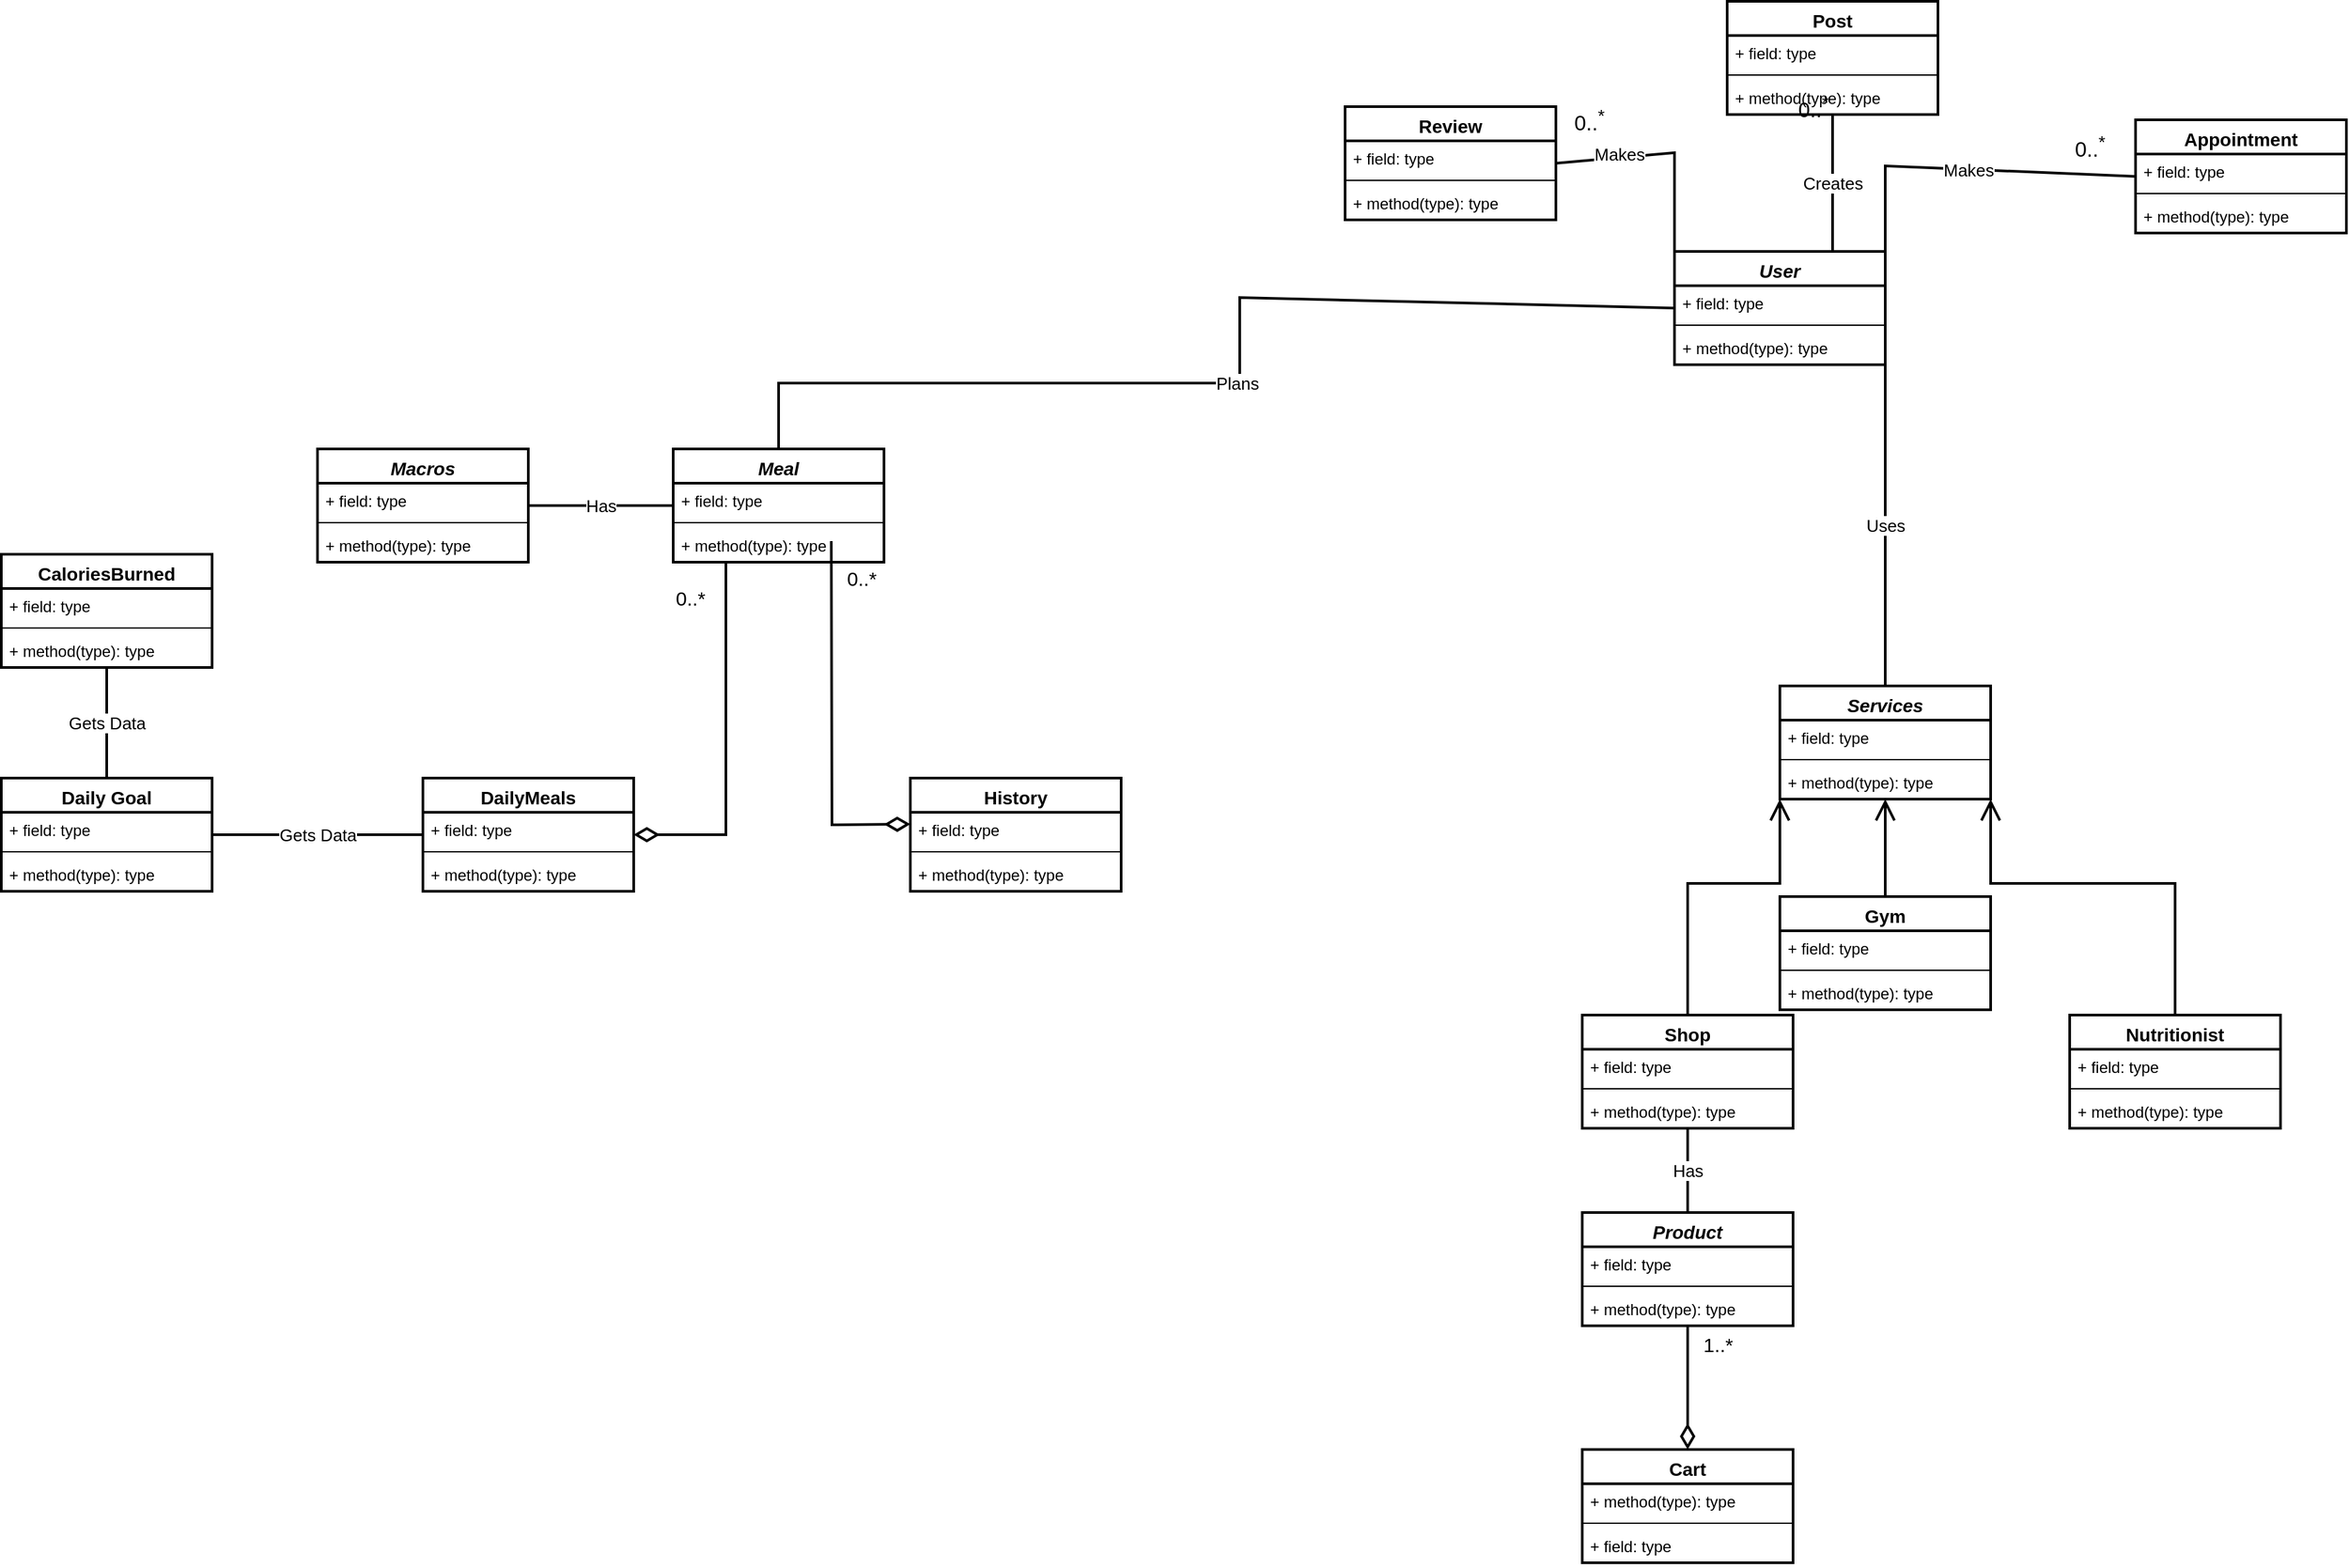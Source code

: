 <mxfile version="21.2.1" type="device">
  <diagram name="Page-1" id="IyLmuK7XYgP_e4JNh74U">
    <mxGraphModel dx="3118" dy="820" grid="1" gridSize="10" guides="1" tooltips="1" connect="1" arrows="1" fold="1" page="1" pageScale="1" pageWidth="850" pageHeight="1100" math="0" shadow="0">
      <root>
        <mxCell id="0" />
        <mxCell id="1" parent="0" />
        <mxCell id="JofhtbMi5FbcdTsGumgv-1" value="User" style="swimlane;fontStyle=3;align=center;verticalAlign=top;childLayout=stackLayout;horizontal=1;startSize=26;horizontalStack=0;resizeParent=1;resizeLast=0;collapsible=1;marginBottom=0;rounded=0;shadow=0;strokeWidth=2;fontSize=14;" vertex="1" parent="1">
          <mxGeometry x="80" y="200" width="160" height="86" as="geometry">
            <mxRectangle x="340" y="380" width="170" height="26" as="alternateBounds" />
          </mxGeometry>
        </mxCell>
        <mxCell id="JofhtbMi5FbcdTsGumgv-2" value="+ field: type" style="text;strokeColor=none;fillColor=none;align=left;verticalAlign=top;spacingLeft=4;spacingRight=4;overflow=hidden;rotatable=0;points=[[0,0.5],[1,0.5]];portConstraint=eastwest;whiteSpace=wrap;html=1;" vertex="1" parent="JofhtbMi5FbcdTsGumgv-1">
          <mxGeometry y="26" width="160" height="26" as="geometry" />
        </mxCell>
        <mxCell id="JofhtbMi5FbcdTsGumgv-3" value="" style="line;strokeWidth=1;fillColor=none;align=left;verticalAlign=middle;spacingTop=-1;spacingLeft=3;spacingRight=3;rotatable=0;labelPosition=right;points=[];portConstraint=eastwest;strokeColor=inherit;" vertex="1" parent="JofhtbMi5FbcdTsGumgv-1">
          <mxGeometry y="52" width="160" height="8" as="geometry" />
        </mxCell>
        <mxCell id="JofhtbMi5FbcdTsGumgv-4" value="+ method(type): type" style="text;strokeColor=none;fillColor=none;align=left;verticalAlign=top;spacingLeft=4;spacingRight=4;overflow=hidden;rotatable=0;points=[[0,0.5],[1,0.5]];portConstraint=eastwest;whiteSpace=wrap;html=1;" vertex="1" parent="JofhtbMi5FbcdTsGumgv-1">
          <mxGeometry y="60" width="160" height="26" as="geometry" />
        </mxCell>
        <mxCell id="JofhtbMi5FbcdTsGumgv-5" value="Meal" style="swimlane;fontStyle=3;align=center;verticalAlign=top;childLayout=stackLayout;horizontal=1;startSize=26;horizontalStack=0;resizeParent=1;resizeLast=0;collapsible=1;marginBottom=0;rounded=0;shadow=0;strokeWidth=2;fontSize=14;" vertex="1" parent="1">
          <mxGeometry x="-680" y="350" width="160" height="86" as="geometry">
            <mxRectangle x="340" y="380" width="170" height="26" as="alternateBounds" />
          </mxGeometry>
        </mxCell>
        <mxCell id="JofhtbMi5FbcdTsGumgv-6" value="+ field: type" style="text;strokeColor=none;fillColor=none;align=left;verticalAlign=top;spacingLeft=4;spacingRight=4;overflow=hidden;rotatable=0;points=[[0,0.5],[1,0.5]];portConstraint=eastwest;whiteSpace=wrap;html=1;" vertex="1" parent="JofhtbMi5FbcdTsGumgv-5">
          <mxGeometry y="26" width="160" height="26" as="geometry" />
        </mxCell>
        <mxCell id="JofhtbMi5FbcdTsGumgv-7" value="" style="line;strokeWidth=1;fillColor=none;align=left;verticalAlign=middle;spacingTop=-1;spacingLeft=3;spacingRight=3;rotatable=0;labelPosition=right;points=[];portConstraint=eastwest;strokeColor=inherit;" vertex="1" parent="JofhtbMi5FbcdTsGumgv-5">
          <mxGeometry y="52" width="160" height="8" as="geometry" />
        </mxCell>
        <mxCell id="JofhtbMi5FbcdTsGumgv-8" value="+ method(type): type" style="text;strokeColor=none;fillColor=none;align=left;verticalAlign=top;spacingLeft=4;spacingRight=4;overflow=hidden;rotatable=0;points=[[0,0.5],[1,0.5]];portConstraint=eastwest;whiteSpace=wrap;html=1;" vertex="1" parent="JofhtbMi5FbcdTsGumgv-5">
          <mxGeometry y="60" width="160" height="26" as="geometry" />
        </mxCell>
        <mxCell id="JofhtbMi5FbcdTsGumgv-9" value="DailyMeals" style="swimlane;fontStyle=1;align=center;verticalAlign=top;childLayout=stackLayout;horizontal=1;startSize=26;horizontalStack=0;resizeParent=1;resizeLast=0;collapsible=1;marginBottom=0;rounded=0;shadow=0;strokeWidth=2;fontSize=14;" vertex="1" parent="1">
          <mxGeometry x="-870" y="600" width="160" height="86" as="geometry">
            <mxRectangle x="340" y="380" width="170" height="26" as="alternateBounds" />
          </mxGeometry>
        </mxCell>
        <mxCell id="JofhtbMi5FbcdTsGumgv-10" value="+ field: type" style="text;strokeColor=none;fillColor=none;align=left;verticalAlign=top;spacingLeft=4;spacingRight=4;overflow=hidden;rotatable=0;points=[[0,0.5],[1,0.5]];portConstraint=eastwest;whiteSpace=wrap;html=1;" vertex="1" parent="JofhtbMi5FbcdTsGumgv-9">
          <mxGeometry y="26" width="160" height="26" as="geometry" />
        </mxCell>
        <mxCell id="JofhtbMi5FbcdTsGumgv-11" value="" style="line;strokeWidth=1;fillColor=none;align=left;verticalAlign=middle;spacingTop=-1;spacingLeft=3;spacingRight=3;rotatable=0;labelPosition=right;points=[];portConstraint=eastwest;strokeColor=inherit;" vertex="1" parent="JofhtbMi5FbcdTsGumgv-9">
          <mxGeometry y="52" width="160" height="8" as="geometry" />
        </mxCell>
        <mxCell id="JofhtbMi5FbcdTsGumgv-12" value="+ method(type): type" style="text;strokeColor=none;fillColor=none;align=left;verticalAlign=top;spacingLeft=4;spacingRight=4;overflow=hidden;rotatable=0;points=[[0,0.5],[1,0.5]];portConstraint=eastwest;whiteSpace=wrap;html=1;" vertex="1" parent="JofhtbMi5FbcdTsGumgv-9">
          <mxGeometry y="60" width="160" height="26" as="geometry" />
        </mxCell>
        <mxCell id="JofhtbMi5FbcdTsGumgv-13" value="Nutritionist" style="swimlane;fontStyle=1;align=center;verticalAlign=top;childLayout=stackLayout;horizontal=1;startSize=26;horizontalStack=0;resizeParent=1;resizeLast=0;collapsible=1;marginBottom=0;rounded=0;shadow=0;strokeWidth=2;fontSize=14;" vertex="1" parent="1">
          <mxGeometry x="380" y="780" width="160" height="86" as="geometry">
            <mxRectangle x="340" y="380" width="170" height="26" as="alternateBounds" />
          </mxGeometry>
        </mxCell>
        <mxCell id="JofhtbMi5FbcdTsGumgv-14" value="+ field: type" style="text;strokeColor=none;fillColor=none;align=left;verticalAlign=top;spacingLeft=4;spacingRight=4;overflow=hidden;rotatable=0;points=[[0,0.5],[1,0.5]];portConstraint=eastwest;whiteSpace=wrap;html=1;" vertex="1" parent="JofhtbMi5FbcdTsGumgv-13">
          <mxGeometry y="26" width="160" height="26" as="geometry" />
        </mxCell>
        <mxCell id="JofhtbMi5FbcdTsGumgv-15" value="" style="line;strokeWidth=1;fillColor=none;align=left;verticalAlign=middle;spacingTop=-1;spacingLeft=3;spacingRight=3;rotatable=0;labelPosition=right;points=[];portConstraint=eastwest;strokeColor=inherit;" vertex="1" parent="JofhtbMi5FbcdTsGumgv-13">
          <mxGeometry y="52" width="160" height="8" as="geometry" />
        </mxCell>
        <mxCell id="JofhtbMi5FbcdTsGumgv-16" value="+ method(type): type" style="text;strokeColor=none;fillColor=none;align=left;verticalAlign=top;spacingLeft=4;spacingRight=4;overflow=hidden;rotatable=0;points=[[0,0.5],[1,0.5]];portConstraint=eastwest;whiteSpace=wrap;html=1;" vertex="1" parent="JofhtbMi5FbcdTsGumgv-13">
          <mxGeometry y="60" width="160" height="26" as="geometry" />
        </mxCell>
        <mxCell id="JofhtbMi5FbcdTsGumgv-17" value="Appointment" style="swimlane;fontStyle=1;align=center;verticalAlign=top;childLayout=stackLayout;horizontal=1;startSize=26;horizontalStack=0;resizeParent=1;resizeLast=0;collapsible=1;marginBottom=0;rounded=0;shadow=0;strokeWidth=2;fontSize=14;" vertex="1" parent="1">
          <mxGeometry x="430" y="100" width="160" height="86" as="geometry">
            <mxRectangle x="340" y="380" width="170" height="26" as="alternateBounds" />
          </mxGeometry>
        </mxCell>
        <mxCell id="JofhtbMi5FbcdTsGumgv-18" value="+ field: type" style="text;strokeColor=none;fillColor=none;align=left;verticalAlign=top;spacingLeft=4;spacingRight=4;overflow=hidden;rotatable=0;points=[[0,0.5],[1,0.5]];portConstraint=eastwest;whiteSpace=wrap;html=1;" vertex="1" parent="JofhtbMi5FbcdTsGumgv-17">
          <mxGeometry y="26" width="160" height="26" as="geometry" />
        </mxCell>
        <mxCell id="JofhtbMi5FbcdTsGumgv-19" value="" style="line;strokeWidth=1;fillColor=none;align=left;verticalAlign=middle;spacingTop=-1;spacingLeft=3;spacingRight=3;rotatable=0;labelPosition=right;points=[];portConstraint=eastwest;strokeColor=inherit;" vertex="1" parent="JofhtbMi5FbcdTsGumgv-17">
          <mxGeometry y="52" width="160" height="8" as="geometry" />
        </mxCell>
        <mxCell id="JofhtbMi5FbcdTsGumgv-20" value="+ method(type): type" style="text;strokeColor=none;fillColor=none;align=left;verticalAlign=top;spacingLeft=4;spacingRight=4;overflow=hidden;rotatable=0;points=[[0,0.5],[1,0.5]];portConstraint=eastwest;whiteSpace=wrap;html=1;" vertex="1" parent="JofhtbMi5FbcdTsGumgv-17">
          <mxGeometry y="60" width="160" height="26" as="geometry" />
        </mxCell>
        <mxCell id="JofhtbMi5FbcdTsGumgv-21" value="Shop" style="swimlane;fontStyle=1;align=center;verticalAlign=top;childLayout=stackLayout;horizontal=1;startSize=26;horizontalStack=0;resizeParent=1;resizeLast=0;collapsible=1;marginBottom=0;rounded=0;shadow=0;strokeWidth=2;fontSize=14;" vertex="1" parent="1">
          <mxGeometry x="10" y="780" width="160" height="86" as="geometry">
            <mxRectangle x="340" y="380" width="170" height="26" as="alternateBounds" />
          </mxGeometry>
        </mxCell>
        <mxCell id="JofhtbMi5FbcdTsGumgv-22" value="+ field: type" style="text;strokeColor=none;fillColor=none;align=left;verticalAlign=top;spacingLeft=4;spacingRight=4;overflow=hidden;rotatable=0;points=[[0,0.5],[1,0.5]];portConstraint=eastwest;whiteSpace=wrap;html=1;" vertex="1" parent="JofhtbMi5FbcdTsGumgv-21">
          <mxGeometry y="26" width="160" height="26" as="geometry" />
        </mxCell>
        <mxCell id="JofhtbMi5FbcdTsGumgv-23" value="" style="line;strokeWidth=1;fillColor=none;align=left;verticalAlign=middle;spacingTop=-1;spacingLeft=3;spacingRight=3;rotatable=0;labelPosition=right;points=[];portConstraint=eastwest;strokeColor=inherit;" vertex="1" parent="JofhtbMi5FbcdTsGumgv-21">
          <mxGeometry y="52" width="160" height="8" as="geometry" />
        </mxCell>
        <mxCell id="JofhtbMi5FbcdTsGumgv-24" value="+ method(type): type" style="text;strokeColor=none;fillColor=none;align=left;verticalAlign=top;spacingLeft=4;spacingRight=4;overflow=hidden;rotatable=0;points=[[0,0.5],[1,0.5]];portConstraint=eastwest;whiteSpace=wrap;html=1;" vertex="1" parent="JofhtbMi5FbcdTsGumgv-21">
          <mxGeometry y="60" width="160" height="26" as="geometry" />
        </mxCell>
        <mxCell id="JofhtbMi5FbcdTsGumgv-25" value="Product" style="swimlane;fontStyle=3;align=center;verticalAlign=top;childLayout=stackLayout;horizontal=1;startSize=26;horizontalStack=0;resizeParent=1;resizeLast=0;collapsible=1;marginBottom=0;rounded=0;shadow=0;strokeWidth=2;fontSize=14;" vertex="1" parent="1">
          <mxGeometry x="10" y="930" width="160" height="86" as="geometry">
            <mxRectangle x="340" y="380" width="170" height="26" as="alternateBounds" />
          </mxGeometry>
        </mxCell>
        <mxCell id="JofhtbMi5FbcdTsGumgv-26" value="+ field: type" style="text;strokeColor=none;fillColor=none;align=left;verticalAlign=top;spacingLeft=4;spacingRight=4;overflow=hidden;rotatable=0;points=[[0,0.5],[1,0.5]];portConstraint=eastwest;whiteSpace=wrap;html=1;" vertex="1" parent="JofhtbMi5FbcdTsGumgv-25">
          <mxGeometry y="26" width="160" height="26" as="geometry" />
        </mxCell>
        <mxCell id="JofhtbMi5FbcdTsGumgv-27" value="" style="line;strokeWidth=1;fillColor=none;align=left;verticalAlign=middle;spacingTop=-1;spacingLeft=3;spacingRight=3;rotatable=0;labelPosition=right;points=[];portConstraint=eastwest;strokeColor=inherit;" vertex="1" parent="JofhtbMi5FbcdTsGumgv-25">
          <mxGeometry y="52" width="160" height="8" as="geometry" />
        </mxCell>
        <mxCell id="JofhtbMi5FbcdTsGumgv-28" value="+ method(type): type" style="text;strokeColor=none;fillColor=none;align=left;verticalAlign=top;spacingLeft=4;spacingRight=4;overflow=hidden;rotatable=0;points=[[0,0.5],[1,0.5]];portConstraint=eastwest;whiteSpace=wrap;html=1;" vertex="1" parent="JofhtbMi5FbcdTsGumgv-25">
          <mxGeometry y="60" width="160" height="26" as="geometry" />
        </mxCell>
        <mxCell id="JofhtbMi5FbcdTsGumgv-29" value="Cart" style="swimlane;fontStyle=1;align=center;verticalAlign=top;childLayout=stackLayout;horizontal=1;startSize=26;horizontalStack=0;resizeParent=1;resizeLast=0;collapsible=1;marginBottom=0;rounded=0;shadow=0;strokeWidth=2;fontSize=14;" vertex="1" parent="1">
          <mxGeometry x="10" y="1110" width="160" height="86" as="geometry">
            <mxRectangle x="340" y="380" width="170" height="26" as="alternateBounds" />
          </mxGeometry>
        </mxCell>
        <mxCell id="JofhtbMi5FbcdTsGumgv-30" value="+ method(type): type" style="text;strokeColor=none;fillColor=none;align=left;verticalAlign=top;spacingLeft=4;spacingRight=4;overflow=hidden;rotatable=0;points=[[0,0.5],[1,0.5]];portConstraint=eastwest;whiteSpace=wrap;html=1;" vertex="1" parent="JofhtbMi5FbcdTsGumgv-29">
          <mxGeometry y="26" width="160" height="26" as="geometry" />
        </mxCell>
        <mxCell id="JofhtbMi5FbcdTsGumgv-31" value="" style="line;strokeWidth=1;fillColor=none;align=left;verticalAlign=middle;spacingTop=-1;spacingLeft=3;spacingRight=3;rotatable=0;labelPosition=right;points=[];portConstraint=eastwest;strokeColor=inherit;" vertex="1" parent="JofhtbMi5FbcdTsGumgv-29">
          <mxGeometry y="52" width="160" height="8" as="geometry" />
        </mxCell>
        <mxCell id="JofhtbMi5FbcdTsGumgv-32" value="+ field: type" style="text;strokeColor=none;fillColor=none;align=left;verticalAlign=top;spacingLeft=4;spacingRight=4;overflow=hidden;rotatable=0;points=[[0,0.5],[1,0.5]];portConstraint=eastwest;whiteSpace=wrap;html=1;" vertex="1" parent="JofhtbMi5FbcdTsGumgv-29">
          <mxGeometry y="60" width="160" height="26" as="geometry" />
        </mxCell>
        <mxCell id="JofhtbMi5FbcdTsGumgv-33" value="Gym" style="swimlane;fontStyle=1;align=center;verticalAlign=top;childLayout=stackLayout;horizontal=1;startSize=26;horizontalStack=0;resizeParent=1;resizeLast=0;collapsible=1;marginBottom=0;rounded=0;shadow=0;strokeWidth=2;fontSize=14;" vertex="1" parent="1">
          <mxGeometry x="160" y="690" width="160" height="86" as="geometry">
            <mxRectangle x="340" y="380" width="170" height="26" as="alternateBounds" />
          </mxGeometry>
        </mxCell>
        <mxCell id="JofhtbMi5FbcdTsGumgv-34" value="+ field: type" style="text;strokeColor=none;fillColor=none;align=left;verticalAlign=top;spacingLeft=4;spacingRight=4;overflow=hidden;rotatable=0;points=[[0,0.5],[1,0.5]];portConstraint=eastwest;whiteSpace=wrap;html=1;" vertex="1" parent="JofhtbMi5FbcdTsGumgv-33">
          <mxGeometry y="26" width="160" height="26" as="geometry" />
        </mxCell>
        <mxCell id="JofhtbMi5FbcdTsGumgv-35" value="" style="line;strokeWidth=1;fillColor=none;align=left;verticalAlign=middle;spacingTop=-1;spacingLeft=3;spacingRight=3;rotatable=0;labelPosition=right;points=[];portConstraint=eastwest;strokeColor=inherit;" vertex="1" parent="JofhtbMi5FbcdTsGumgv-33">
          <mxGeometry y="52" width="160" height="8" as="geometry" />
        </mxCell>
        <mxCell id="JofhtbMi5FbcdTsGumgv-36" value="+ method(type): type" style="text;strokeColor=none;fillColor=none;align=left;verticalAlign=top;spacingLeft=4;spacingRight=4;overflow=hidden;rotatable=0;points=[[0,0.5],[1,0.5]];portConstraint=eastwest;whiteSpace=wrap;html=1;" vertex="1" parent="JofhtbMi5FbcdTsGumgv-33">
          <mxGeometry y="60" width="160" height="26" as="geometry" />
        </mxCell>
        <mxCell id="JofhtbMi5FbcdTsGumgv-37" value="CaloriesBurned" style="swimlane;fontStyle=1;align=center;verticalAlign=top;childLayout=stackLayout;horizontal=1;startSize=26;horizontalStack=0;resizeParent=1;resizeLast=0;collapsible=1;marginBottom=0;rounded=0;shadow=0;strokeWidth=2;fontSize=14;" vertex="1" parent="1">
          <mxGeometry x="-1190" y="430" width="160" height="86" as="geometry">
            <mxRectangle x="340" y="380" width="170" height="26" as="alternateBounds" />
          </mxGeometry>
        </mxCell>
        <mxCell id="JofhtbMi5FbcdTsGumgv-38" value="+ field: type" style="text;strokeColor=none;fillColor=none;align=left;verticalAlign=top;spacingLeft=4;spacingRight=4;overflow=hidden;rotatable=0;points=[[0,0.5],[1,0.5]];portConstraint=eastwest;whiteSpace=wrap;html=1;" vertex="1" parent="JofhtbMi5FbcdTsGumgv-37">
          <mxGeometry y="26" width="160" height="26" as="geometry" />
        </mxCell>
        <mxCell id="JofhtbMi5FbcdTsGumgv-39" value="" style="line;strokeWidth=1;fillColor=none;align=left;verticalAlign=middle;spacingTop=-1;spacingLeft=3;spacingRight=3;rotatable=0;labelPosition=right;points=[];portConstraint=eastwest;strokeColor=inherit;" vertex="1" parent="JofhtbMi5FbcdTsGumgv-37">
          <mxGeometry y="52" width="160" height="8" as="geometry" />
        </mxCell>
        <mxCell id="JofhtbMi5FbcdTsGumgv-40" value="+ method(type): type" style="text;strokeColor=none;fillColor=none;align=left;verticalAlign=top;spacingLeft=4;spacingRight=4;overflow=hidden;rotatable=0;points=[[0,0.5],[1,0.5]];portConstraint=eastwest;whiteSpace=wrap;html=1;" vertex="1" parent="JofhtbMi5FbcdTsGumgv-37">
          <mxGeometry y="60" width="160" height="26" as="geometry" />
        </mxCell>
        <mxCell id="JofhtbMi5FbcdTsGumgv-41" value="History" style="swimlane;fontStyle=1;align=center;verticalAlign=top;childLayout=stackLayout;horizontal=1;startSize=26;horizontalStack=0;resizeParent=1;resizeLast=0;collapsible=1;marginBottom=0;rounded=0;shadow=0;strokeWidth=2;fontSize=14;" vertex="1" parent="1">
          <mxGeometry x="-500" y="600" width="160" height="86" as="geometry">
            <mxRectangle x="340" y="380" width="170" height="26" as="alternateBounds" />
          </mxGeometry>
        </mxCell>
        <mxCell id="JofhtbMi5FbcdTsGumgv-42" value="+ field: type" style="text;strokeColor=none;fillColor=none;align=left;verticalAlign=top;spacingLeft=4;spacingRight=4;overflow=hidden;rotatable=0;points=[[0,0.5],[1,0.5]];portConstraint=eastwest;whiteSpace=wrap;html=1;" vertex="1" parent="JofhtbMi5FbcdTsGumgv-41">
          <mxGeometry y="26" width="160" height="26" as="geometry" />
        </mxCell>
        <mxCell id="JofhtbMi5FbcdTsGumgv-43" value="" style="line;strokeWidth=1;fillColor=none;align=left;verticalAlign=middle;spacingTop=-1;spacingLeft=3;spacingRight=3;rotatable=0;labelPosition=right;points=[];portConstraint=eastwest;strokeColor=inherit;" vertex="1" parent="JofhtbMi5FbcdTsGumgv-41">
          <mxGeometry y="52" width="160" height="8" as="geometry" />
        </mxCell>
        <mxCell id="JofhtbMi5FbcdTsGumgv-44" value="+ method(type): type" style="text;strokeColor=none;fillColor=none;align=left;verticalAlign=top;spacingLeft=4;spacingRight=4;overflow=hidden;rotatable=0;points=[[0,0.5],[1,0.5]];portConstraint=eastwest;whiteSpace=wrap;html=1;" vertex="1" parent="JofhtbMi5FbcdTsGumgv-41">
          <mxGeometry y="60" width="160" height="26" as="geometry" />
        </mxCell>
        <mxCell id="JofhtbMi5FbcdTsGumgv-45" value="Services" style="swimlane;fontStyle=3;align=center;verticalAlign=top;childLayout=stackLayout;horizontal=1;startSize=26;horizontalStack=0;resizeParent=1;resizeLast=0;collapsible=1;marginBottom=0;rounded=0;shadow=0;strokeWidth=2;fontSize=14;" vertex="1" parent="1">
          <mxGeometry x="160" y="530" width="160" height="86" as="geometry">
            <mxRectangle x="340" y="380" width="170" height="26" as="alternateBounds" />
          </mxGeometry>
        </mxCell>
        <mxCell id="JofhtbMi5FbcdTsGumgv-46" value="+ field: type" style="text;strokeColor=none;fillColor=none;align=left;verticalAlign=top;spacingLeft=4;spacingRight=4;overflow=hidden;rotatable=0;points=[[0,0.5],[1,0.5]];portConstraint=eastwest;whiteSpace=wrap;html=1;" vertex="1" parent="JofhtbMi5FbcdTsGumgv-45">
          <mxGeometry y="26" width="160" height="26" as="geometry" />
        </mxCell>
        <mxCell id="JofhtbMi5FbcdTsGumgv-47" value="" style="line;strokeWidth=1;fillColor=none;align=left;verticalAlign=middle;spacingTop=-1;spacingLeft=3;spacingRight=3;rotatable=0;labelPosition=right;points=[];portConstraint=eastwest;strokeColor=inherit;" vertex="1" parent="JofhtbMi5FbcdTsGumgv-45">
          <mxGeometry y="52" width="160" height="8" as="geometry" />
        </mxCell>
        <mxCell id="JofhtbMi5FbcdTsGumgv-48" value="+ method(type): type" style="text;strokeColor=none;fillColor=none;align=left;verticalAlign=top;spacingLeft=4;spacingRight=4;overflow=hidden;rotatable=0;points=[[0,0.5],[1,0.5]];portConstraint=eastwest;whiteSpace=wrap;html=1;" vertex="1" parent="JofhtbMi5FbcdTsGumgv-45">
          <mxGeometry y="60" width="160" height="26" as="geometry" />
        </mxCell>
        <mxCell id="JofhtbMi5FbcdTsGumgv-49" value="" style="endArrow=open;endFill=1;endSize=12;html=1;rounded=0;exitX=0.5;exitY=0;exitDx=0;exitDy=0;entryX=0;entryY=1;entryDx=0;entryDy=0;strokeWidth=2;fontSize=14;fontStyle=1" edge="1" parent="1" source="JofhtbMi5FbcdTsGumgv-21" target="JofhtbMi5FbcdTsGumgv-45">
          <mxGeometry width="160" relative="1" as="geometry">
            <mxPoint x="265" y="660" as="sourcePoint" />
            <mxPoint x="265" y="570" as="targetPoint" />
            <Array as="points">
              <mxPoint x="90" y="680" />
              <mxPoint x="160" y="680" />
            </Array>
          </mxGeometry>
        </mxCell>
        <mxCell id="JofhtbMi5FbcdTsGumgv-50" value="" style="endArrow=open;endFill=1;endSize=12;html=1;rounded=0;exitX=0.5;exitY=0;exitDx=0;exitDy=0;entryX=0.5;entryY=1;entryDx=0;entryDy=0;strokeWidth=2;fontSize=14;fontStyle=1" edge="1" parent="1" source="JofhtbMi5FbcdTsGumgv-33" target="JofhtbMi5FbcdTsGumgv-45">
          <mxGeometry width="160" relative="1" as="geometry">
            <mxPoint x="365" y="700" as="sourcePoint" />
            <mxPoint x="425" y="630" as="targetPoint" />
          </mxGeometry>
        </mxCell>
        <mxCell id="JofhtbMi5FbcdTsGumgv-51" value="" style="endArrow=none;html=1;rounded=0;anchorPointDirection=1;startFill=1;endFill=0;strokeWidth=2;exitX=1;exitY=0;exitDx=0;exitDy=0;entryX=0;entryY=0.5;entryDx=0;entryDy=0;" edge="1" parent="1" source="JofhtbMi5FbcdTsGumgv-1" target="JofhtbMi5FbcdTsGumgv-17">
          <mxGeometry relative="1" as="geometry">
            <mxPoint x="240" y="414.41" as="sourcePoint" />
            <mxPoint x="400" y="414.41" as="targetPoint" />
            <Array as="points">
              <mxPoint x="240" y="135" />
            </Array>
          </mxGeometry>
        </mxCell>
        <mxCell id="JofhtbMi5FbcdTsGumgv-52" value="Makes" style="edgeLabel;resizable=0;html=1;align=center;verticalAlign=middle;fontSize=13;" connectable="0" vertex="1" parent="JofhtbMi5FbcdTsGumgv-51">
          <mxGeometry relative="1" as="geometry" />
        </mxCell>
        <mxCell id="JofhtbMi5FbcdTsGumgv-53" value="" style="endArrow=none;html=1;rounded=0;anchorPointDirection=1;startFill=1;endFill=0;strokeWidth=2;entryX=0.5;entryY=1;entryDx=0;entryDy=0;" edge="1" parent="1" source="JofhtbMi5FbcdTsGumgv-25" target="JofhtbMi5FbcdTsGumgv-21">
          <mxGeometry relative="1" as="geometry">
            <mxPoint x="120" y="910" as="sourcePoint" />
            <mxPoint x="-100" y="850" as="targetPoint" />
          </mxGeometry>
        </mxCell>
        <mxCell id="JofhtbMi5FbcdTsGumgv-54" value="Has" style="edgeLabel;resizable=0;html=1;align=center;verticalAlign=middle;fontSize=13;" connectable="0" vertex="1" parent="JofhtbMi5FbcdTsGumgv-53">
          <mxGeometry relative="1" as="geometry" />
        </mxCell>
        <mxCell id="JofhtbMi5FbcdTsGumgv-55" value="0..*" style="endArrow=none;html=1;endSize=12;startArrow=diamondThin;startSize=14;startFill=0;edgeStyle=orthogonalEdgeStyle;align=left;verticalAlign=bottom;rounded=0;strokeWidth=2;exitX=1;exitY=0.5;exitDx=0;exitDy=0;fontSize=15;entryX=0.25;entryY=1;entryDx=0;entryDy=0;endFill=0;" edge="1" parent="1" source="JofhtbMi5FbcdTsGumgv-9" target="JofhtbMi5FbcdTsGumgv-5">
          <mxGeometry x="0.719" y="40" relative="1" as="geometry">
            <mxPoint x="-780" y="859" as="sourcePoint" />
            <mxPoint x="-530" y="530" as="targetPoint" />
            <mxPoint as="offset" />
          </mxGeometry>
        </mxCell>
        <mxCell id="JofhtbMi5FbcdTsGumgv-56" value="0..*" style="endArrow=none;html=1;endSize=12;startArrow=diamondThin;startSize=14;startFill=0;edgeStyle=orthogonalEdgeStyle;align=left;verticalAlign=bottom;rounded=0;strokeWidth=2;exitX=0;exitY=0.5;exitDx=0;exitDy=0;fontSize=15;entryX=0.75;entryY=1;entryDx=0;entryDy=0;endFill=0;" edge="1" parent="1">
          <mxGeometry x="0.709" y="-10" relative="1" as="geometry">
            <mxPoint x="-500" y="635" as="sourcePoint" />
            <mxPoint x="-560" y="420" as="targetPoint" />
            <mxPoint as="offset" />
          </mxGeometry>
        </mxCell>
        <mxCell id="JofhtbMi5FbcdTsGumgv-57" value="&lt;font style=&quot;font-size: 15px;&quot;&gt;1..*&lt;/font&gt;" style="endArrow=none;html=1;endSize=12;startArrow=diamondThin;startSize=14;startFill=0;edgeStyle=orthogonalEdgeStyle;align=left;verticalAlign=bottom;rounded=0;strokeWidth=2;exitX=0.5;exitY=0;exitDx=0;exitDy=0;fontSize=13;entryX=0.5;entryY=1;entryDx=0;entryDy=0;endFill=0;" edge="1" parent="1" source="JofhtbMi5FbcdTsGumgv-29" target="JofhtbMi5FbcdTsGumgv-25">
          <mxGeometry x="0.455" y="-10" relative="1" as="geometry">
            <mxPoint x="-100" y="1045" as="sourcePoint" />
            <mxPoint x="-140" y="900" as="targetPoint" />
            <mxPoint as="offset" />
          </mxGeometry>
        </mxCell>
        <mxCell id="JofhtbMi5FbcdTsGumgv-58" value="" style="endArrow=none;html=1;rounded=0;anchorPointDirection=1;startFill=1;endFill=0;strokeWidth=2;exitX=0;exitY=0.5;exitDx=0;exitDy=0;entryX=0.5;entryY=0;entryDx=0;entryDy=0;" edge="1" parent="1" source="JofhtbMi5FbcdTsGumgv-1" target="JofhtbMi5FbcdTsGumgv-5">
          <mxGeometry relative="1" as="geometry">
            <mxPoint x="170" y="210" as="sourcePoint" />
            <mxPoint x="170" y="120" as="targetPoint" />
            <Array as="points">
              <mxPoint x="-250" y="235" />
              <mxPoint x="-250" y="300" />
              <mxPoint x="-600" y="300" />
            </Array>
          </mxGeometry>
        </mxCell>
        <mxCell id="JofhtbMi5FbcdTsGumgv-59" value="Plans" style="edgeLabel;resizable=0;html=1;align=center;verticalAlign=middle;fontSize=13;" connectable="0" vertex="1" parent="JofhtbMi5FbcdTsGumgv-58">
          <mxGeometry relative="1" as="geometry" />
        </mxCell>
        <mxCell id="JofhtbMi5FbcdTsGumgv-60" value="" style="endArrow=none;html=1;rounded=0;anchorPointDirection=1;startFill=1;endFill=0;strokeWidth=2;entryX=0.5;entryY=0;entryDx=0;entryDy=0;exitX=1;exitY=1;exitDx=0;exitDy=0;" edge="1" parent="1" source="JofhtbMi5FbcdTsGumgv-1" target="JofhtbMi5FbcdTsGumgv-45">
          <mxGeometry relative="1" as="geometry">
            <mxPoint x="310" y="360" as="sourcePoint" />
            <mxPoint x="480" y="360" as="targetPoint" />
            <Array as="points" />
          </mxGeometry>
        </mxCell>
        <mxCell id="JofhtbMi5FbcdTsGumgv-61" value="Uses" style="edgeLabel;resizable=0;html=1;align=center;verticalAlign=middle;fontSize=13;" connectable="0" vertex="1" parent="JofhtbMi5FbcdTsGumgv-60">
          <mxGeometry relative="1" as="geometry" />
        </mxCell>
        <mxCell id="JofhtbMi5FbcdTsGumgv-62" value="" style="endArrow=open;endFill=1;endSize=12;html=1;rounded=0;strokeWidth=2;fontSize=14;fontStyle=1;exitX=0.5;exitY=0;exitDx=0;exitDy=0;entryX=1;entryY=1;entryDx=0;entryDy=0;" edge="1" parent="1" source="JofhtbMi5FbcdTsGumgv-13" target="JofhtbMi5FbcdTsGumgv-45">
          <mxGeometry width="160" relative="1" as="geometry">
            <mxPoint x="655" y="640" as="sourcePoint" />
            <mxPoint x="400" y="580" as="targetPoint" />
            <Array as="points">
              <mxPoint x="460" y="680" />
              <mxPoint x="320" y="680" />
            </Array>
          </mxGeometry>
        </mxCell>
        <mxCell id="JofhtbMi5FbcdTsGumgv-63" value="Daily Goal" style="swimlane;fontStyle=1;align=center;verticalAlign=top;childLayout=stackLayout;horizontal=1;startSize=26;horizontalStack=0;resizeParent=1;resizeLast=0;collapsible=1;marginBottom=0;rounded=0;shadow=0;strokeWidth=2;fontSize=14;" vertex="1" parent="1">
          <mxGeometry x="-1190" y="600" width="160" height="86" as="geometry">
            <mxRectangle x="340" y="380" width="170" height="26" as="alternateBounds" />
          </mxGeometry>
        </mxCell>
        <mxCell id="JofhtbMi5FbcdTsGumgv-64" value="+ field: type" style="text;strokeColor=none;fillColor=none;align=left;verticalAlign=top;spacingLeft=4;spacingRight=4;overflow=hidden;rotatable=0;points=[[0,0.5],[1,0.5]];portConstraint=eastwest;whiteSpace=wrap;html=1;" vertex="1" parent="JofhtbMi5FbcdTsGumgv-63">
          <mxGeometry y="26" width="160" height="26" as="geometry" />
        </mxCell>
        <mxCell id="JofhtbMi5FbcdTsGumgv-65" value="" style="line;strokeWidth=1;fillColor=none;align=left;verticalAlign=middle;spacingTop=-1;spacingLeft=3;spacingRight=3;rotatable=0;labelPosition=right;points=[];portConstraint=eastwest;strokeColor=inherit;" vertex="1" parent="JofhtbMi5FbcdTsGumgv-63">
          <mxGeometry y="52" width="160" height="8" as="geometry" />
        </mxCell>
        <mxCell id="JofhtbMi5FbcdTsGumgv-66" value="+ method(type): type" style="text;strokeColor=none;fillColor=none;align=left;verticalAlign=top;spacingLeft=4;spacingRight=4;overflow=hidden;rotatable=0;points=[[0,0.5],[1,0.5]];portConstraint=eastwest;whiteSpace=wrap;html=1;" vertex="1" parent="JofhtbMi5FbcdTsGumgv-63">
          <mxGeometry y="60" width="160" height="26" as="geometry" />
        </mxCell>
        <mxCell id="JofhtbMi5FbcdTsGumgv-67" value="" style="endArrow=none;html=1;rounded=0;anchorPointDirection=1;startFill=1;endFill=0;strokeWidth=2;entryX=1;entryY=0.5;entryDx=0;entryDy=0;exitX=0;exitY=0.5;exitDx=0;exitDy=0;" edge="1" parent="1" source="JofhtbMi5FbcdTsGumgv-9" target="JofhtbMi5FbcdTsGumgv-63">
          <mxGeometry relative="1" as="geometry">
            <mxPoint x="-870" y="730" as="sourcePoint" />
            <mxPoint x="-1020" y="732.5" as="targetPoint" />
          </mxGeometry>
        </mxCell>
        <mxCell id="JofhtbMi5FbcdTsGumgv-68" value="Gets Data" style="edgeLabel;resizable=0;html=1;align=center;verticalAlign=middle;fontSize=13;" connectable="0" vertex="1" parent="JofhtbMi5FbcdTsGumgv-67">
          <mxGeometry relative="1" as="geometry" />
        </mxCell>
        <mxCell id="JofhtbMi5FbcdTsGumgv-69" value="" style="endArrow=none;html=1;rounded=0;anchorPointDirection=1;startFill=1;endFill=0;strokeWidth=2;exitX=0.5;exitY=0;exitDx=0;exitDy=0;entryX=0.5;entryY=1;entryDx=0;entryDy=0;" edge="1" parent="1" source="JofhtbMi5FbcdTsGumgv-63" target="JofhtbMi5FbcdTsGumgv-37">
          <mxGeometry relative="1" as="geometry">
            <mxPoint x="-900" y="520" as="sourcePoint" />
            <mxPoint x="-1120" y="510" as="targetPoint" />
          </mxGeometry>
        </mxCell>
        <mxCell id="JofhtbMi5FbcdTsGumgv-70" value="Gets Data" style="edgeLabel;resizable=0;html=1;align=center;verticalAlign=middle;fontSize=13;" connectable="0" vertex="1" parent="JofhtbMi5FbcdTsGumgv-69">
          <mxGeometry relative="1" as="geometry" />
        </mxCell>
        <mxCell id="JofhtbMi5FbcdTsGumgv-71" value="Macros" style="swimlane;fontStyle=3;align=center;verticalAlign=top;childLayout=stackLayout;horizontal=1;startSize=26;horizontalStack=0;resizeParent=1;resizeLast=0;collapsible=1;marginBottom=0;rounded=0;shadow=0;strokeWidth=2;fontSize=14;" vertex="1" parent="1">
          <mxGeometry x="-950" y="350" width="160" height="86" as="geometry">
            <mxRectangle x="340" y="380" width="170" height="26" as="alternateBounds" />
          </mxGeometry>
        </mxCell>
        <mxCell id="JofhtbMi5FbcdTsGumgv-72" value="+ field: type" style="text;strokeColor=none;fillColor=none;align=left;verticalAlign=top;spacingLeft=4;spacingRight=4;overflow=hidden;rotatable=0;points=[[0,0.5],[1,0.5]];portConstraint=eastwest;whiteSpace=wrap;html=1;" vertex="1" parent="JofhtbMi5FbcdTsGumgv-71">
          <mxGeometry y="26" width="160" height="26" as="geometry" />
        </mxCell>
        <mxCell id="JofhtbMi5FbcdTsGumgv-73" value="" style="line;strokeWidth=1;fillColor=none;align=left;verticalAlign=middle;spacingTop=-1;spacingLeft=3;spacingRight=3;rotatable=0;labelPosition=right;points=[];portConstraint=eastwest;strokeColor=inherit;" vertex="1" parent="JofhtbMi5FbcdTsGumgv-71">
          <mxGeometry y="52" width="160" height="8" as="geometry" />
        </mxCell>
        <mxCell id="JofhtbMi5FbcdTsGumgv-74" value="+ method(type): type" style="text;strokeColor=none;fillColor=none;align=left;verticalAlign=top;spacingLeft=4;spacingRight=4;overflow=hidden;rotatable=0;points=[[0,0.5],[1,0.5]];portConstraint=eastwest;whiteSpace=wrap;html=1;" vertex="1" parent="JofhtbMi5FbcdTsGumgv-71">
          <mxGeometry y="60" width="160" height="26" as="geometry" />
        </mxCell>
        <mxCell id="JofhtbMi5FbcdTsGumgv-75" value="" style="endArrow=none;html=1;rounded=0;anchorPointDirection=1;startFill=1;endFill=0;strokeWidth=2;entryX=1;entryY=0.5;entryDx=0;entryDy=0;exitX=0;exitY=0.5;exitDx=0;exitDy=0;" edge="1" parent="1" source="JofhtbMi5FbcdTsGumgv-5" target="JofhtbMi5FbcdTsGumgv-71">
          <mxGeometry relative="1" as="geometry">
            <mxPoint x="-700" y="500" as="sourcePoint" />
            <mxPoint x="-860" y="500" as="targetPoint" />
          </mxGeometry>
        </mxCell>
        <mxCell id="JofhtbMi5FbcdTsGumgv-76" value="Has" style="edgeLabel;resizable=0;html=1;align=center;verticalAlign=middle;fontSize=13;" connectable="0" vertex="1" parent="JofhtbMi5FbcdTsGumgv-75">
          <mxGeometry relative="1" as="geometry" />
        </mxCell>
        <mxCell id="JofhtbMi5FbcdTsGumgv-77" value="Post" style="swimlane;fontStyle=1;align=center;verticalAlign=top;childLayout=stackLayout;horizontal=1;startSize=26;horizontalStack=0;resizeParent=1;resizeLast=0;collapsible=1;marginBottom=0;rounded=0;shadow=0;strokeWidth=2;fontSize=14;" vertex="1" parent="1">
          <mxGeometry x="120" y="10" width="160" height="86" as="geometry">
            <mxRectangle x="340" y="380" width="170" height="26" as="alternateBounds" />
          </mxGeometry>
        </mxCell>
        <mxCell id="JofhtbMi5FbcdTsGumgv-78" value="+ field: type" style="text;strokeColor=none;fillColor=none;align=left;verticalAlign=top;spacingLeft=4;spacingRight=4;overflow=hidden;rotatable=0;points=[[0,0.5],[1,0.5]];portConstraint=eastwest;whiteSpace=wrap;html=1;" vertex="1" parent="JofhtbMi5FbcdTsGumgv-77">
          <mxGeometry y="26" width="160" height="26" as="geometry" />
        </mxCell>
        <mxCell id="JofhtbMi5FbcdTsGumgv-79" value="" style="line;strokeWidth=1;fillColor=none;align=left;verticalAlign=middle;spacingTop=-1;spacingLeft=3;spacingRight=3;rotatable=0;labelPosition=right;points=[];portConstraint=eastwest;strokeColor=inherit;" vertex="1" parent="JofhtbMi5FbcdTsGumgv-77">
          <mxGeometry y="52" width="160" height="8" as="geometry" />
        </mxCell>
        <mxCell id="JofhtbMi5FbcdTsGumgv-80" value="+ method(type): type" style="text;strokeColor=none;fillColor=none;align=left;verticalAlign=top;spacingLeft=4;spacingRight=4;overflow=hidden;rotatable=0;points=[[0,0.5],[1,0.5]];portConstraint=eastwest;whiteSpace=wrap;html=1;" vertex="1" parent="JofhtbMi5FbcdTsGumgv-77">
          <mxGeometry y="60" width="160" height="26" as="geometry" />
        </mxCell>
        <mxCell id="JofhtbMi5FbcdTsGumgv-81" value="" style="endArrow=none;html=1;rounded=0;anchorPointDirection=1;startFill=1;endFill=0;strokeWidth=2;exitX=0.75;exitY=0;exitDx=0;exitDy=0;entryX=0.5;entryY=1;entryDx=0;entryDy=0;" edge="1" parent="1" source="JofhtbMi5FbcdTsGumgv-1" target="JofhtbMi5FbcdTsGumgv-77">
          <mxGeometry relative="1" as="geometry">
            <mxPoint x="-80" y="120.0" as="sourcePoint" />
            <mxPoint x="170" y="130" as="targetPoint" />
          </mxGeometry>
        </mxCell>
        <mxCell id="JofhtbMi5FbcdTsGumgv-82" value="Creates" style="edgeLabel;resizable=0;html=1;align=center;verticalAlign=middle;fontSize=13;" connectable="0" vertex="1" parent="JofhtbMi5FbcdTsGumgv-81">
          <mxGeometry relative="1" as="geometry" />
        </mxCell>
        <mxCell id="JofhtbMi5FbcdTsGumgv-83" value="Review" style="swimlane;fontStyle=1;align=center;verticalAlign=top;childLayout=stackLayout;horizontal=1;startSize=26;horizontalStack=0;resizeParent=1;resizeLast=0;collapsible=1;marginBottom=0;rounded=0;shadow=0;strokeWidth=2;fontSize=14;" vertex="1" parent="1">
          <mxGeometry x="-170" y="90" width="160" height="86" as="geometry">
            <mxRectangle x="340" y="380" width="170" height="26" as="alternateBounds" />
          </mxGeometry>
        </mxCell>
        <mxCell id="JofhtbMi5FbcdTsGumgv-84" value="+ field: type" style="text;strokeColor=none;fillColor=none;align=left;verticalAlign=top;spacingLeft=4;spacingRight=4;overflow=hidden;rotatable=0;points=[[0,0.5],[1,0.5]];portConstraint=eastwest;whiteSpace=wrap;html=1;" vertex="1" parent="JofhtbMi5FbcdTsGumgv-83">
          <mxGeometry y="26" width="160" height="26" as="geometry" />
        </mxCell>
        <mxCell id="JofhtbMi5FbcdTsGumgv-85" value="" style="line;strokeWidth=1;fillColor=none;align=left;verticalAlign=middle;spacingTop=-1;spacingLeft=3;spacingRight=3;rotatable=0;labelPosition=right;points=[];portConstraint=eastwest;strokeColor=inherit;" vertex="1" parent="JofhtbMi5FbcdTsGumgv-83">
          <mxGeometry y="52" width="160" height="8" as="geometry" />
        </mxCell>
        <mxCell id="JofhtbMi5FbcdTsGumgv-86" value="+ method(type): type" style="text;strokeColor=none;fillColor=none;align=left;verticalAlign=top;spacingLeft=4;spacingRight=4;overflow=hidden;rotatable=0;points=[[0,0.5],[1,0.5]];portConstraint=eastwest;whiteSpace=wrap;html=1;" vertex="1" parent="JofhtbMi5FbcdTsGumgv-83">
          <mxGeometry y="60" width="160" height="26" as="geometry" />
        </mxCell>
        <mxCell id="JofhtbMi5FbcdTsGumgv-87" value="" style="endArrow=none;html=1;rounded=0;anchorPointDirection=1;startFill=1;endFill=0;strokeWidth=2;exitX=0;exitY=0;exitDx=0;exitDy=0;entryX=1;entryY=0.5;entryDx=0;entryDy=0;" edge="1" parent="1" source="JofhtbMi5FbcdTsGumgv-1" target="JofhtbMi5FbcdTsGumgv-83">
          <mxGeometry relative="1" as="geometry">
            <mxPoint x="80" y="180" as="sourcePoint" />
            <mxPoint x="10" y="120" as="targetPoint" />
            <Array as="points">
              <mxPoint x="80" y="125" />
            </Array>
          </mxGeometry>
        </mxCell>
        <mxCell id="JofhtbMi5FbcdTsGumgv-88" value="Makes" style="edgeLabel;resizable=0;html=1;align=center;verticalAlign=middle;fontSize=13;" connectable="0" vertex="1" parent="JofhtbMi5FbcdTsGumgv-87">
          <mxGeometry relative="1" as="geometry">
            <mxPoint x="-35" as="offset" />
          </mxGeometry>
        </mxCell>
        <mxCell id="JofhtbMi5FbcdTsGumgv-89" value="&lt;font style=&quot;font-size: 16px;&quot;&gt;0..&lt;sup&gt;*&lt;/sup&gt;&lt;/font&gt;" style="text;html=1;align=center;verticalAlign=middle;resizable=0;points=[];autosize=1;strokeColor=none;fillColor=none;" vertex="1" parent="1">
          <mxGeometry x="370" y="100" width="50" height="40" as="geometry" />
        </mxCell>
        <mxCell id="JofhtbMi5FbcdTsGumgv-90" value="&lt;font style=&quot;font-size: 16px;&quot;&gt;0..&lt;sup&gt;*&lt;/sup&gt;&lt;/font&gt;" style="text;html=1;align=center;verticalAlign=middle;resizable=0;points=[];autosize=1;strokeColor=none;fillColor=none;" vertex="1" parent="1">
          <mxGeometry x="160" y="70" width="50" height="40" as="geometry" />
        </mxCell>
        <mxCell id="JofhtbMi5FbcdTsGumgv-91" value="&lt;font style=&quot;font-size: 16px;&quot;&gt;0..&lt;sup&gt;*&lt;/sup&gt;&lt;/font&gt;" style="text;html=1;align=center;verticalAlign=middle;resizable=0;points=[];autosize=1;strokeColor=none;fillColor=none;" vertex="1" parent="1">
          <mxGeometry x="-10" y="80" width="50" height="40" as="geometry" />
        </mxCell>
      </root>
    </mxGraphModel>
  </diagram>
</mxfile>
